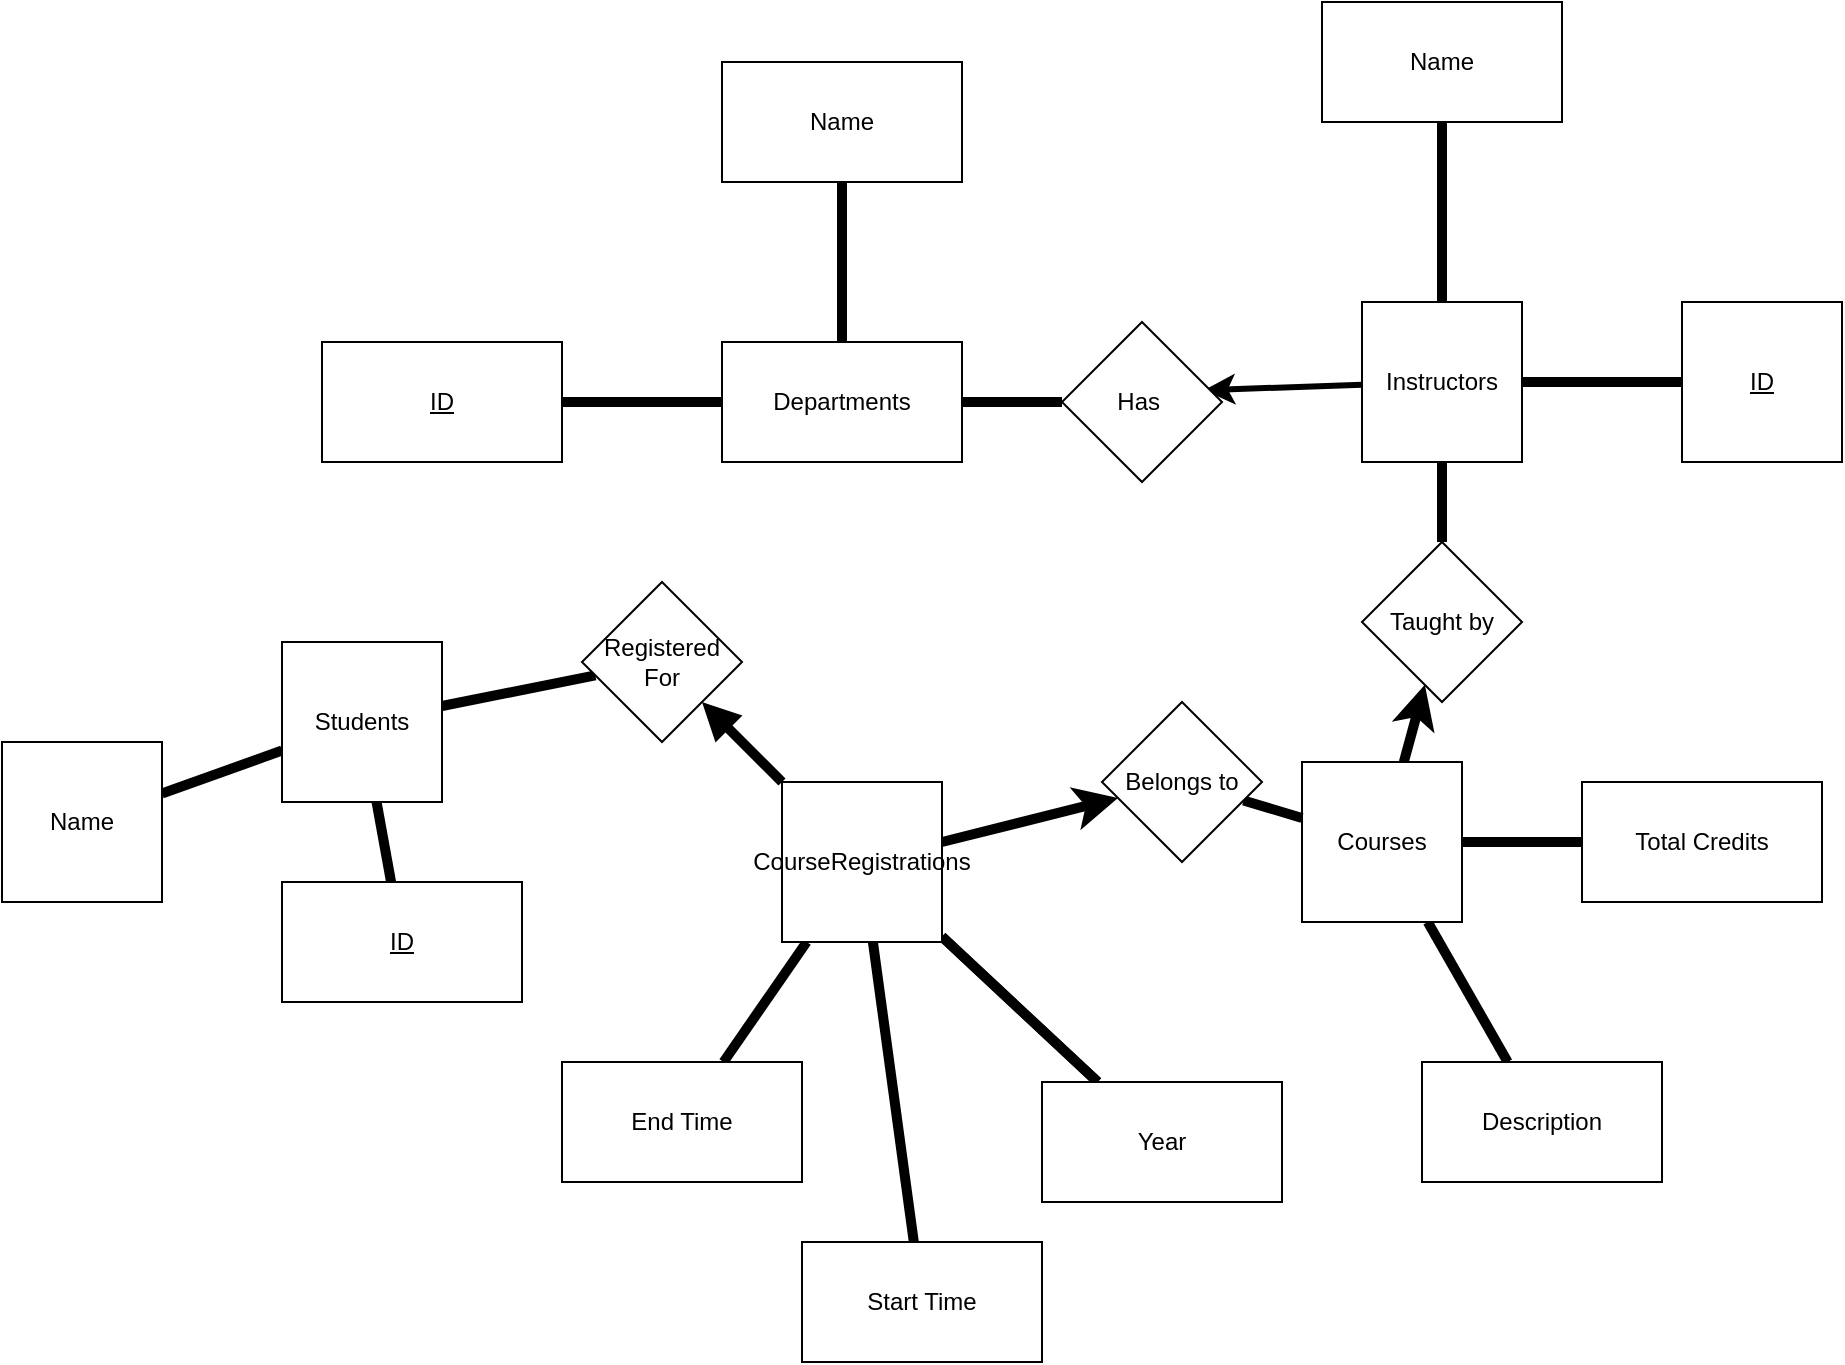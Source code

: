 <mxfile>
    <diagram id="9XpB8kmclOZPzF-zvSf5" name="Page-1">
        <mxGraphModel dx="1683" dy="1281" grid="1" gridSize="10" guides="1" tooltips="1" connect="1" arrows="1" fold="1" page="1" pageScale="1" pageWidth="850" pageHeight="1100" math="0" shadow="0">
            <root>
                <mxCell id="0"/>
                <mxCell id="1" parent="0"/>
                <mxCell id="11" style="edgeStyle=none;html=1;endArrow=none;endFill=0;strokeWidth=5;" parent="1" source="2" target="10" edge="1">
                    <mxGeometry relative="1" as="geometry"/>
                </mxCell>
                <mxCell id="29" value="" style="edgeStyle=none;html=1;startArrow=none;startFill=0;endArrow=none;endFill=0;strokeColor=default;strokeWidth=5;" edge="1" parent="1" source="2" target="28">
                    <mxGeometry relative="1" as="geometry"/>
                </mxCell>
                <mxCell id="31" value="" style="edgeStyle=none;html=1;startArrow=none;startFill=0;endArrow=none;endFill=0;strokeColor=default;strokeWidth=5;" edge="1" parent="1" source="2" target="30">
                    <mxGeometry relative="1" as="geometry"/>
                </mxCell>
                <mxCell id="2" value="Departments" style="rounded=0;whiteSpace=wrap;html=1;" parent="1" vertex="1">
                    <mxGeometry x="-10" y="30" width="120" height="60" as="geometry"/>
                </mxCell>
                <mxCell id="15" style="edgeStyle=none;html=1;endArrow=classic;endFill=1;strokeWidth=5;strokeColor=default;startArrow=none;startFill=0;" edge="1" parent="1" source="3" target="14">
                    <mxGeometry relative="1" as="geometry"/>
                </mxCell>
                <mxCell id="41" value="" style="edgeStyle=none;html=1;startArrow=none;startFill=0;endArrow=none;endFill=0;strokeColor=default;strokeWidth=5;" edge="1" parent="1" source="3" target="40">
                    <mxGeometry relative="1" as="geometry"/>
                </mxCell>
                <mxCell id="60" value="" style="edgeStyle=none;html=1;startArrow=none;startFill=0;endArrow=none;endFill=0;strokeColor=default;strokeWidth=5;" edge="1" parent="1" source="3" target="59">
                    <mxGeometry relative="1" as="geometry"/>
                </mxCell>
                <mxCell id="3" value="Courses" style="whiteSpace=wrap;html=1;aspect=fixed;" parent="1" vertex="1">
                    <mxGeometry x="280" y="240" width="80" height="80" as="geometry"/>
                </mxCell>
                <mxCell id="18" style="edgeStyle=none;html=1;startArrow=none;startFill=0;endArrow=none;endFill=0;strokeColor=default;strokeWidth=5;" edge="1" parent="1" source="4" target="17">
                    <mxGeometry relative="1" as="geometry"/>
                </mxCell>
                <mxCell id="25" value="" style="edgeStyle=none;html=1;startArrow=none;startFill=0;endArrow=none;endFill=0;strokeColor=default;strokeWidth=5;" edge="1" parent="1" source="4" target="24">
                    <mxGeometry relative="1" as="geometry"/>
                </mxCell>
                <mxCell id="27" value="" style="edgeStyle=none;html=1;startArrow=none;startFill=0;endArrow=none;endFill=0;strokeColor=default;strokeWidth=5;" edge="1" parent="1" source="4" target="26">
                    <mxGeometry relative="1" as="geometry"/>
                </mxCell>
                <mxCell id="4" value="Students" style="whiteSpace=wrap;html=1;aspect=fixed;" parent="1" vertex="1">
                    <mxGeometry x="-230" y="180" width="80" height="80" as="geometry"/>
                </mxCell>
                <mxCell id="22" style="edgeStyle=none;html=1;startArrow=none;startFill=0;endArrow=classic;endFill=1;strokeColor=default;strokeWidth=5;" edge="1" parent="1" source="5" target="21">
                    <mxGeometry relative="1" as="geometry"/>
                </mxCell>
                <mxCell id="45" value="" style="edgeStyle=none;html=1;startArrow=none;startFill=0;endArrow=none;endFill=0;strokeColor=default;strokeWidth=5;" edge="1" parent="1" source="5" target="44">
                    <mxGeometry relative="1" as="geometry"/>
                </mxCell>
                <mxCell id="48" value="" style="edgeStyle=none;html=1;startArrow=none;startFill=0;endArrow=none;endFill=0;strokeColor=default;strokeWidth=5;" edge="1" parent="1" source="5" target="47">
                    <mxGeometry relative="1" as="geometry"/>
                </mxCell>
                <mxCell id="50" value="" style="edgeStyle=none;html=1;startArrow=none;startFill=0;endArrow=none;endFill=0;strokeColor=default;strokeWidth=5;" edge="1" parent="1" source="5" target="49">
                    <mxGeometry relative="1" as="geometry"/>
                </mxCell>
                <mxCell id="54" value="" style="edgeStyle=none;html=1;startArrow=none;startFill=0;endArrow=none;endFill=0;strokeColor=default;strokeWidth=5;" edge="1" parent="1" source="5" target="44">
                    <mxGeometry relative="1" as="geometry"/>
                </mxCell>
                <mxCell id="5" value="CourseRegistrations" style="whiteSpace=wrap;html=1;aspect=fixed;" parent="1" vertex="1">
                    <mxGeometry x="20" y="250" width="80" height="80" as="geometry"/>
                </mxCell>
                <mxCell id="13" style="edgeStyle=none;html=1;entryX=0.889;entryY=0.426;entryDx=0;entryDy=0;entryPerimeter=0;strokeWidth=3;" parent="1" source="6" target="10" edge="1">
                    <mxGeometry relative="1" as="geometry"/>
                </mxCell>
                <mxCell id="16" style="edgeStyle=none;html=1;startArrow=none;startFill=0;endArrow=none;endFill=0;strokeColor=default;strokeWidth=5;" edge="1" parent="1" source="6" target="14">
                    <mxGeometry relative="1" as="geometry"/>
                </mxCell>
                <mxCell id="33" value="" style="edgeStyle=none;html=1;startArrow=none;startFill=0;endArrow=none;endFill=0;strokeColor=default;strokeWidth=5;" edge="1" parent="1" source="6" target="32">
                    <mxGeometry relative="1" as="geometry"/>
                </mxCell>
                <mxCell id="35" value="" style="edgeStyle=none;html=1;startArrow=none;startFill=0;endArrow=none;endFill=0;strokeColor=default;strokeWidth=5;" edge="1" parent="1" source="6" target="34">
                    <mxGeometry relative="1" as="geometry"/>
                </mxCell>
                <mxCell id="6" value="Instructors" style="whiteSpace=wrap;html=1;aspect=fixed;" parent="1" vertex="1">
                    <mxGeometry x="310" y="10" width="80" height="80" as="geometry"/>
                </mxCell>
                <mxCell id="10" value="Has&amp;nbsp;" style="rhombus;whiteSpace=wrap;html=1;" parent="1" vertex="1">
                    <mxGeometry x="160" y="20" width="80" height="80" as="geometry"/>
                </mxCell>
                <mxCell id="14" value="Taught by" style="rhombus;whiteSpace=wrap;html=1;" vertex="1" parent="1">
                    <mxGeometry x="310" y="130" width="80" height="80" as="geometry"/>
                </mxCell>
                <mxCell id="19" style="edgeStyle=none;html=1;startArrow=block;startFill=1;endArrow=none;endFill=0;strokeColor=default;strokeWidth=5;" edge="1" parent="1" source="17" target="5">
                    <mxGeometry relative="1" as="geometry"/>
                </mxCell>
                <mxCell id="17" value="Registered For" style="rhombus;whiteSpace=wrap;html=1;" vertex="1" parent="1">
                    <mxGeometry x="-80" y="150" width="80" height="80" as="geometry"/>
                </mxCell>
                <mxCell id="23" style="edgeStyle=none;html=1;startArrow=none;startFill=0;endArrow=none;endFill=0;strokeColor=default;strokeWidth=5;" edge="1" parent="1" source="21" target="3">
                    <mxGeometry relative="1" as="geometry"/>
                </mxCell>
                <mxCell id="21" value="Belongs to" style="rhombus;whiteSpace=wrap;html=1;" vertex="1" parent="1">
                    <mxGeometry x="180" y="210" width="80" height="80" as="geometry"/>
                </mxCell>
                <mxCell id="24" value="Name" style="whiteSpace=wrap;html=1;aspect=fixed;" vertex="1" parent="1">
                    <mxGeometry x="-370" y="230" width="80" height="80" as="geometry"/>
                </mxCell>
                <mxCell id="26" value="&lt;u&gt;ID&lt;/u&gt;" style="whiteSpace=wrap;html=1;" vertex="1" parent="1">
                    <mxGeometry x="-230" y="300" width="120" height="60" as="geometry"/>
                </mxCell>
                <mxCell id="28" value="Name" style="whiteSpace=wrap;html=1;rounded=0;" vertex="1" parent="1">
                    <mxGeometry x="-10" y="-110" width="120" height="60" as="geometry"/>
                </mxCell>
                <mxCell id="30" value="&lt;u&gt;ID&lt;/u&gt;" style="rounded=0;whiteSpace=wrap;html=1;" vertex="1" parent="1">
                    <mxGeometry x="-210" y="30" width="120" height="60" as="geometry"/>
                </mxCell>
                <mxCell id="32" value="&lt;u&gt;ID&lt;/u&gt;" style="whiteSpace=wrap;html=1;aspect=fixed;" vertex="1" parent="1">
                    <mxGeometry x="470" y="10" width="80" height="80" as="geometry"/>
                </mxCell>
                <mxCell id="34" value="Name" style="whiteSpace=wrap;html=1;" vertex="1" parent="1">
                    <mxGeometry x="290" y="-140" width="120" height="60" as="geometry"/>
                </mxCell>
                <mxCell id="40" value="Description" style="whiteSpace=wrap;html=1;" vertex="1" parent="1">
                    <mxGeometry x="340" y="390" width="120" height="60" as="geometry"/>
                </mxCell>
                <mxCell id="44" value="Year" style="whiteSpace=wrap;html=1;" vertex="1" parent="1">
                    <mxGeometry x="150" y="400" width="120" height="60" as="geometry"/>
                </mxCell>
                <mxCell id="47" value="Start Time" style="whiteSpace=wrap;html=1;" vertex="1" parent="1">
                    <mxGeometry x="30" y="480" width="120" height="60" as="geometry"/>
                </mxCell>
                <mxCell id="49" value="End Time" style="whiteSpace=wrap;html=1;" vertex="1" parent="1">
                    <mxGeometry x="-90" y="390" width="120" height="60" as="geometry"/>
                </mxCell>
                <mxCell id="59" value="Total Credits" style="whiteSpace=wrap;html=1;" vertex="1" parent="1">
                    <mxGeometry x="420" y="250" width="120" height="60" as="geometry"/>
                </mxCell>
            </root>
        </mxGraphModel>
    </diagram>
</mxfile>
